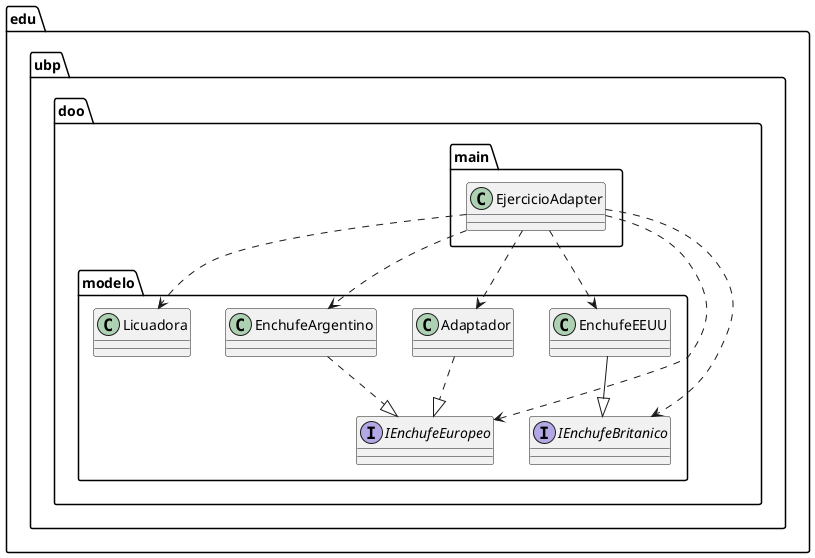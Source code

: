 @startuml
class edu.ubp.doo.main.EjercicioAdapter
class edu.ubp.doo.modelo.Adaptador
class edu.ubp.doo.modelo.EnchufeArgentino
class edu.ubp.doo.modelo.EnchufeEEUU
class edu.ubp.doo.modelo.Licuadora
interface edu.ubp.doo.modelo.IEnchufeBritanico
interface edu.ubp.doo.modelo.IEnchufeEuropeo
edu.ubp.doo.main.EjercicioAdapter ..> edu.ubp.doo.modelo.Adaptador
edu.ubp.doo.main.EjercicioAdapter ..> edu.ubp.doo.modelo.EnchufeArgentino
edu.ubp.doo.main.EjercicioAdapter ..> edu.ubp.doo.modelo.EnchufeEEUU
edu.ubp.doo.main.EjercicioAdapter ..> edu.ubp.doo.modelo.Licuadora
edu.ubp.doo.main.EjercicioAdapter ..> edu.ubp.doo.modelo.IEnchufeBritanico
edu.ubp.doo.main.EjercicioAdapter ..> edu.ubp.doo.modelo.IEnchufeEuropeo
edu.ubp.doo.modelo.Adaptador ..|> edu.ubp.doo.modelo.IEnchufeEuropeo
edu.ubp.doo.modelo.EnchufeArgentino ..|> edu.ubp.doo.modelo.IEnchufeEuropeo
edu.ubp.doo.modelo.EnchufeEEUU --|> edu.ubp.doo.modelo.IEnchufeBritanico
@enduml